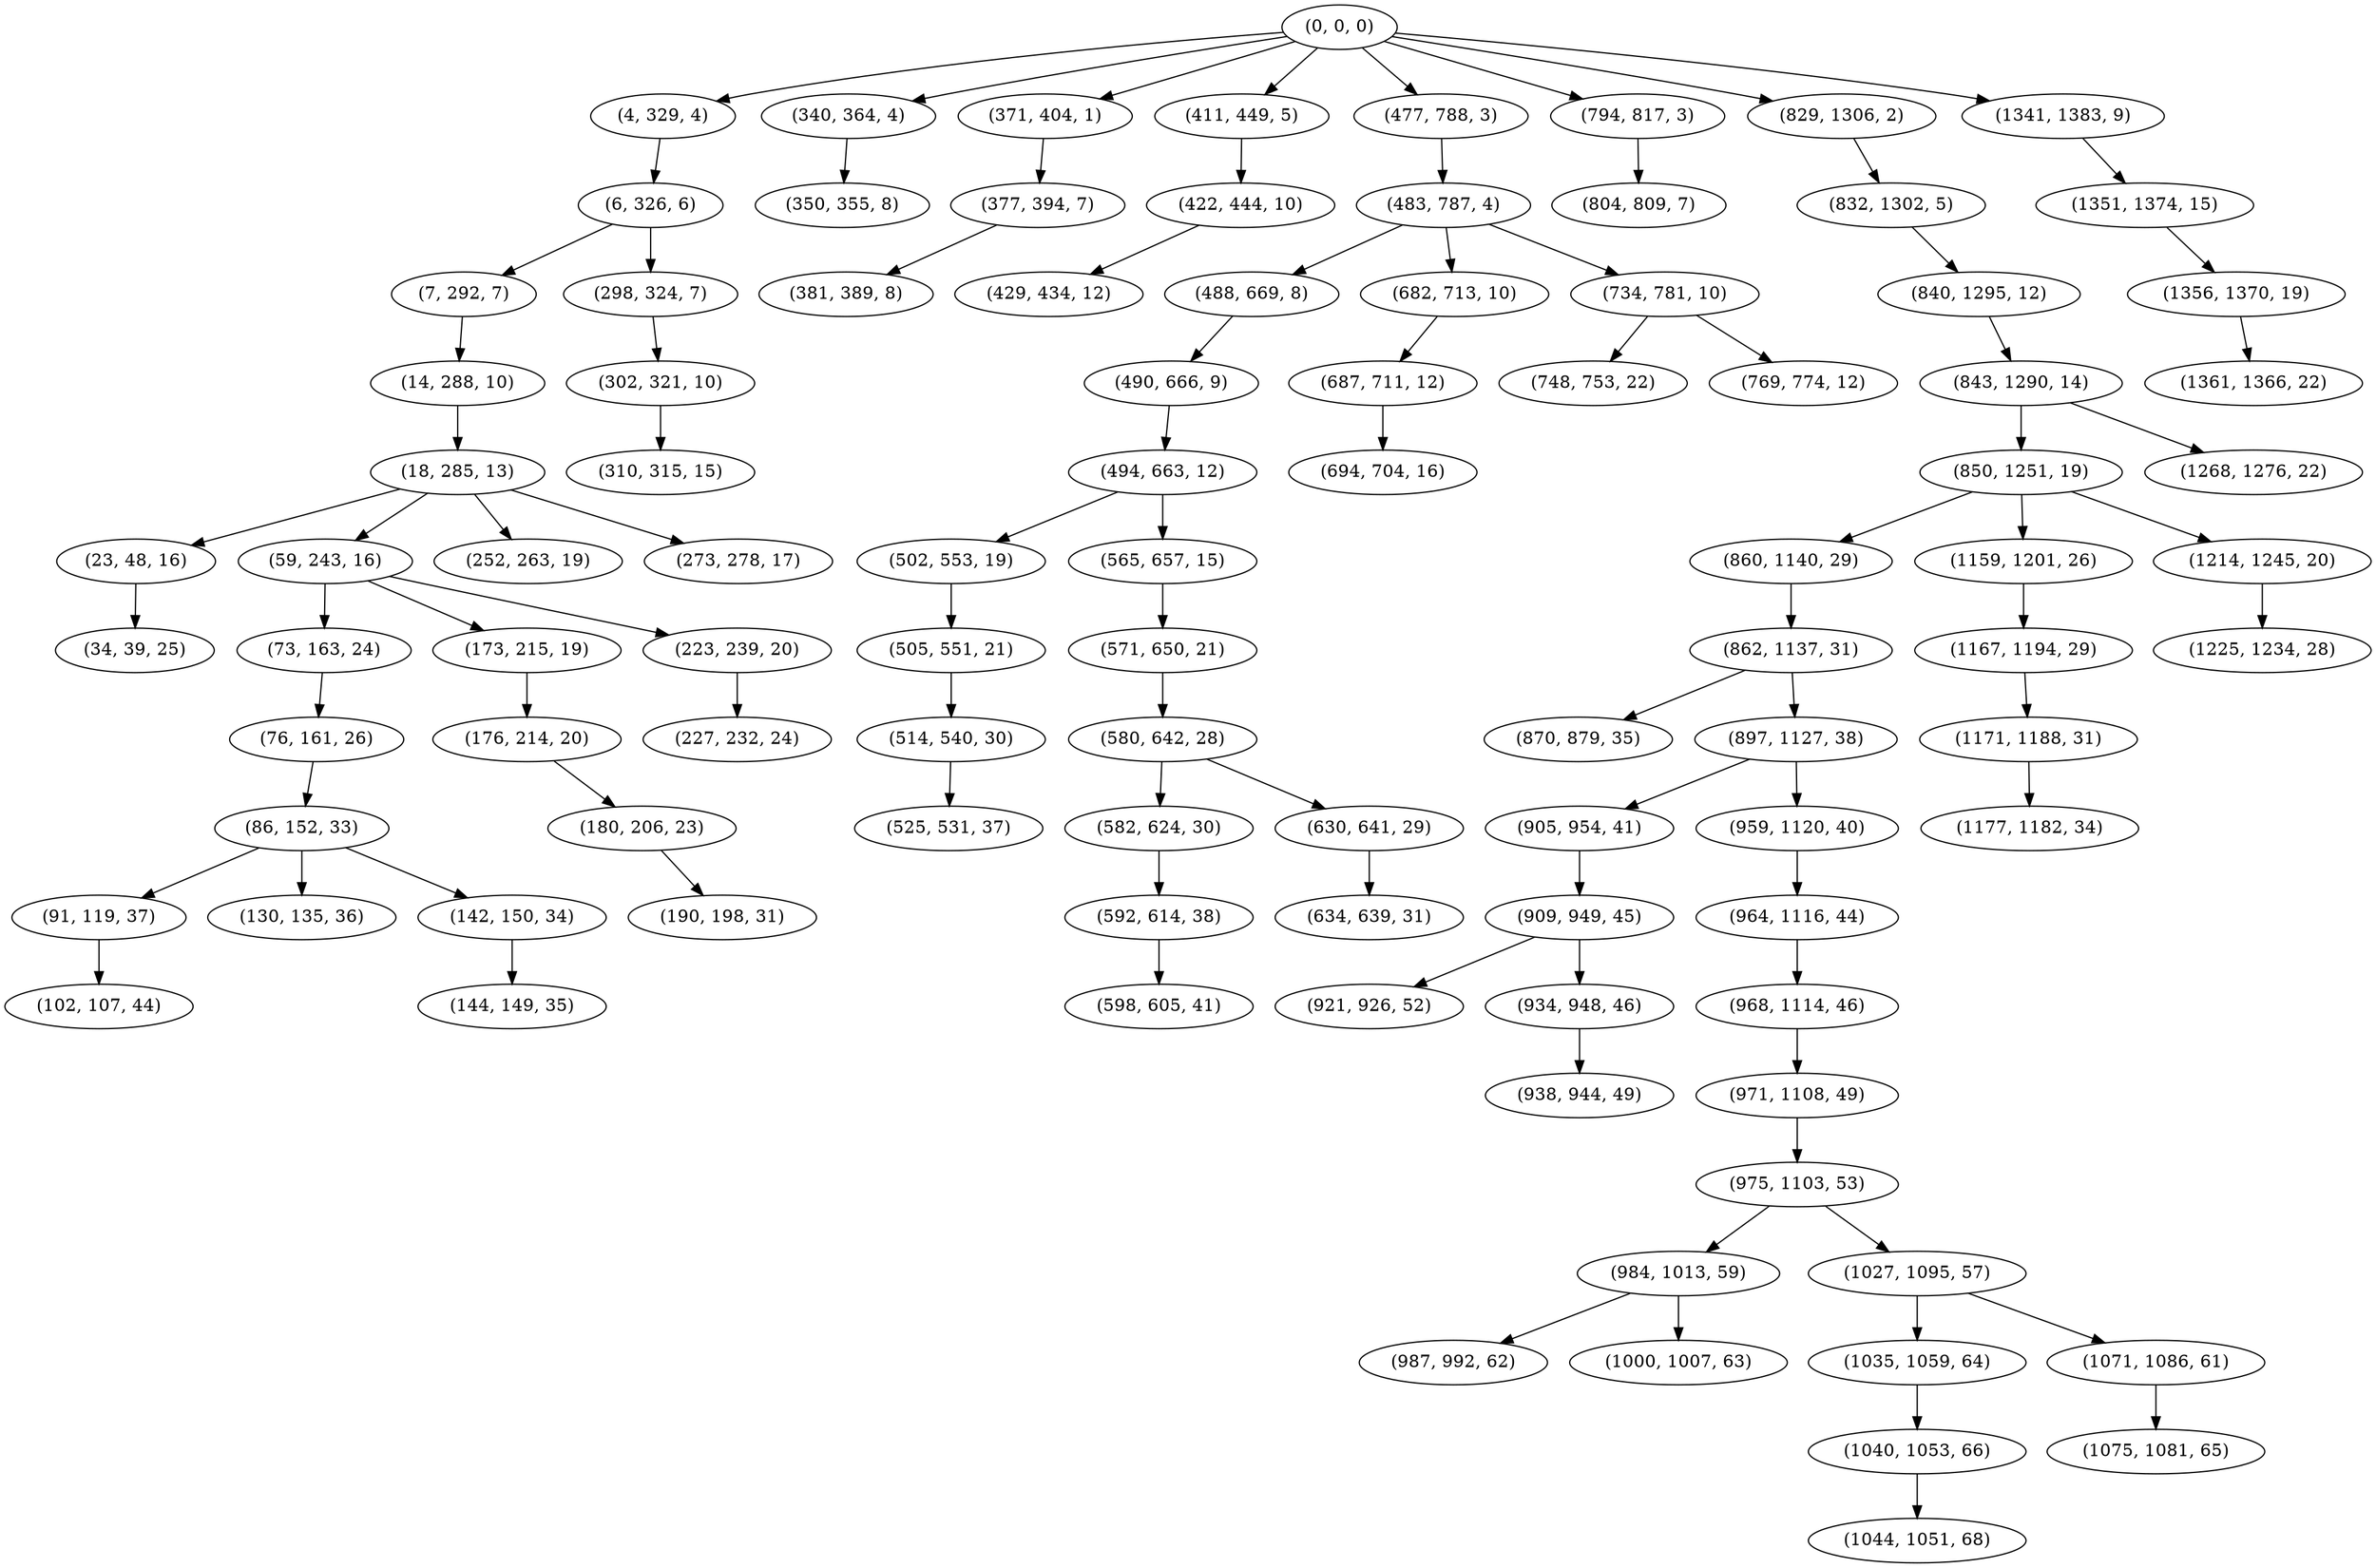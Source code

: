 digraph tree {
    "(0, 0, 0)";
    "(4, 329, 4)";
    "(6, 326, 6)";
    "(7, 292, 7)";
    "(14, 288, 10)";
    "(18, 285, 13)";
    "(23, 48, 16)";
    "(34, 39, 25)";
    "(59, 243, 16)";
    "(73, 163, 24)";
    "(76, 161, 26)";
    "(86, 152, 33)";
    "(91, 119, 37)";
    "(102, 107, 44)";
    "(130, 135, 36)";
    "(142, 150, 34)";
    "(144, 149, 35)";
    "(173, 215, 19)";
    "(176, 214, 20)";
    "(180, 206, 23)";
    "(190, 198, 31)";
    "(223, 239, 20)";
    "(227, 232, 24)";
    "(252, 263, 19)";
    "(273, 278, 17)";
    "(298, 324, 7)";
    "(302, 321, 10)";
    "(310, 315, 15)";
    "(340, 364, 4)";
    "(350, 355, 8)";
    "(371, 404, 1)";
    "(377, 394, 7)";
    "(381, 389, 8)";
    "(411, 449, 5)";
    "(422, 444, 10)";
    "(429, 434, 12)";
    "(477, 788, 3)";
    "(483, 787, 4)";
    "(488, 669, 8)";
    "(490, 666, 9)";
    "(494, 663, 12)";
    "(502, 553, 19)";
    "(505, 551, 21)";
    "(514, 540, 30)";
    "(525, 531, 37)";
    "(565, 657, 15)";
    "(571, 650, 21)";
    "(580, 642, 28)";
    "(582, 624, 30)";
    "(592, 614, 38)";
    "(598, 605, 41)";
    "(630, 641, 29)";
    "(634, 639, 31)";
    "(682, 713, 10)";
    "(687, 711, 12)";
    "(694, 704, 16)";
    "(734, 781, 10)";
    "(748, 753, 22)";
    "(769, 774, 12)";
    "(794, 817, 3)";
    "(804, 809, 7)";
    "(829, 1306, 2)";
    "(832, 1302, 5)";
    "(840, 1295, 12)";
    "(843, 1290, 14)";
    "(850, 1251, 19)";
    "(860, 1140, 29)";
    "(862, 1137, 31)";
    "(870, 879, 35)";
    "(897, 1127, 38)";
    "(905, 954, 41)";
    "(909, 949, 45)";
    "(921, 926, 52)";
    "(934, 948, 46)";
    "(938, 944, 49)";
    "(959, 1120, 40)";
    "(964, 1116, 44)";
    "(968, 1114, 46)";
    "(971, 1108, 49)";
    "(975, 1103, 53)";
    "(984, 1013, 59)";
    "(987, 992, 62)";
    "(1000, 1007, 63)";
    "(1027, 1095, 57)";
    "(1035, 1059, 64)";
    "(1040, 1053, 66)";
    "(1044, 1051, 68)";
    "(1071, 1086, 61)";
    "(1075, 1081, 65)";
    "(1159, 1201, 26)";
    "(1167, 1194, 29)";
    "(1171, 1188, 31)";
    "(1177, 1182, 34)";
    "(1214, 1245, 20)";
    "(1225, 1234, 28)";
    "(1268, 1276, 22)";
    "(1341, 1383, 9)";
    "(1351, 1374, 15)";
    "(1356, 1370, 19)";
    "(1361, 1366, 22)";
    "(0, 0, 0)" -> "(4, 329, 4)";
    "(0, 0, 0)" -> "(340, 364, 4)";
    "(0, 0, 0)" -> "(371, 404, 1)";
    "(0, 0, 0)" -> "(411, 449, 5)";
    "(0, 0, 0)" -> "(477, 788, 3)";
    "(0, 0, 0)" -> "(794, 817, 3)";
    "(0, 0, 0)" -> "(829, 1306, 2)";
    "(0, 0, 0)" -> "(1341, 1383, 9)";
    "(4, 329, 4)" -> "(6, 326, 6)";
    "(6, 326, 6)" -> "(7, 292, 7)";
    "(6, 326, 6)" -> "(298, 324, 7)";
    "(7, 292, 7)" -> "(14, 288, 10)";
    "(14, 288, 10)" -> "(18, 285, 13)";
    "(18, 285, 13)" -> "(23, 48, 16)";
    "(18, 285, 13)" -> "(59, 243, 16)";
    "(18, 285, 13)" -> "(252, 263, 19)";
    "(18, 285, 13)" -> "(273, 278, 17)";
    "(23, 48, 16)" -> "(34, 39, 25)";
    "(59, 243, 16)" -> "(73, 163, 24)";
    "(59, 243, 16)" -> "(173, 215, 19)";
    "(59, 243, 16)" -> "(223, 239, 20)";
    "(73, 163, 24)" -> "(76, 161, 26)";
    "(76, 161, 26)" -> "(86, 152, 33)";
    "(86, 152, 33)" -> "(91, 119, 37)";
    "(86, 152, 33)" -> "(130, 135, 36)";
    "(86, 152, 33)" -> "(142, 150, 34)";
    "(91, 119, 37)" -> "(102, 107, 44)";
    "(142, 150, 34)" -> "(144, 149, 35)";
    "(173, 215, 19)" -> "(176, 214, 20)";
    "(176, 214, 20)" -> "(180, 206, 23)";
    "(180, 206, 23)" -> "(190, 198, 31)";
    "(223, 239, 20)" -> "(227, 232, 24)";
    "(298, 324, 7)" -> "(302, 321, 10)";
    "(302, 321, 10)" -> "(310, 315, 15)";
    "(340, 364, 4)" -> "(350, 355, 8)";
    "(371, 404, 1)" -> "(377, 394, 7)";
    "(377, 394, 7)" -> "(381, 389, 8)";
    "(411, 449, 5)" -> "(422, 444, 10)";
    "(422, 444, 10)" -> "(429, 434, 12)";
    "(477, 788, 3)" -> "(483, 787, 4)";
    "(483, 787, 4)" -> "(488, 669, 8)";
    "(483, 787, 4)" -> "(682, 713, 10)";
    "(483, 787, 4)" -> "(734, 781, 10)";
    "(488, 669, 8)" -> "(490, 666, 9)";
    "(490, 666, 9)" -> "(494, 663, 12)";
    "(494, 663, 12)" -> "(502, 553, 19)";
    "(494, 663, 12)" -> "(565, 657, 15)";
    "(502, 553, 19)" -> "(505, 551, 21)";
    "(505, 551, 21)" -> "(514, 540, 30)";
    "(514, 540, 30)" -> "(525, 531, 37)";
    "(565, 657, 15)" -> "(571, 650, 21)";
    "(571, 650, 21)" -> "(580, 642, 28)";
    "(580, 642, 28)" -> "(582, 624, 30)";
    "(580, 642, 28)" -> "(630, 641, 29)";
    "(582, 624, 30)" -> "(592, 614, 38)";
    "(592, 614, 38)" -> "(598, 605, 41)";
    "(630, 641, 29)" -> "(634, 639, 31)";
    "(682, 713, 10)" -> "(687, 711, 12)";
    "(687, 711, 12)" -> "(694, 704, 16)";
    "(734, 781, 10)" -> "(748, 753, 22)";
    "(734, 781, 10)" -> "(769, 774, 12)";
    "(794, 817, 3)" -> "(804, 809, 7)";
    "(829, 1306, 2)" -> "(832, 1302, 5)";
    "(832, 1302, 5)" -> "(840, 1295, 12)";
    "(840, 1295, 12)" -> "(843, 1290, 14)";
    "(843, 1290, 14)" -> "(850, 1251, 19)";
    "(843, 1290, 14)" -> "(1268, 1276, 22)";
    "(850, 1251, 19)" -> "(860, 1140, 29)";
    "(850, 1251, 19)" -> "(1159, 1201, 26)";
    "(850, 1251, 19)" -> "(1214, 1245, 20)";
    "(860, 1140, 29)" -> "(862, 1137, 31)";
    "(862, 1137, 31)" -> "(870, 879, 35)";
    "(862, 1137, 31)" -> "(897, 1127, 38)";
    "(897, 1127, 38)" -> "(905, 954, 41)";
    "(897, 1127, 38)" -> "(959, 1120, 40)";
    "(905, 954, 41)" -> "(909, 949, 45)";
    "(909, 949, 45)" -> "(921, 926, 52)";
    "(909, 949, 45)" -> "(934, 948, 46)";
    "(934, 948, 46)" -> "(938, 944, 49)";
    "(959, 1120, 40)" -> "(964, 1116, 44)";
    "(964, 1116, 44)" -> "(968, 1114, 46)";
    "(968, 1114, 46)" -> "(971, 1108, 49)";
    "(971, 1108, 49)" -> "(975, 1103, 53)";
    "(975, 1103, 53)" -> "(984, 1013, 59)";
    "(975, 1103, 53)" -> "(1027, 1095, 57)";
    "(984, 1013, 59)" -> "(987, 992, 62)";
    "(984, 1013, 59)" -> "(1000, 1007, 63)";
    "(1027, 1095, 57)" -> "(1035, 1059, 64)";
    "(1027, 1095, 57)" -> "(1071, 1086, 61)";
    "(1035, 1059, 64)" -> "(1040, 1053, 66)";
    "(1040, 1053, 66)" -> "(1044, 1051, 68)";
    "(1071, 1086, 61)" -> "(1075, 1081, 65)";
    "(1159, 1201, 26)" -> "(1167, 1194, 29)";
    "(1167, 1194, 29)" -> "(1171, 1188, 31)";
    "(1171, 1188, 31)" -> "(1177, 1182, 34)";
    "(1214, 1245, 20)" -> "(1225, 1234, 28)";
    "(1341, 1383, 9)" -> "(1351, 1374, 15)";
    "(1351, 1374, 15)" -> "(1356, 1370, 19)";
    "(1356, 1370, 19)" -> "(1361, 1366, 22)";
}
